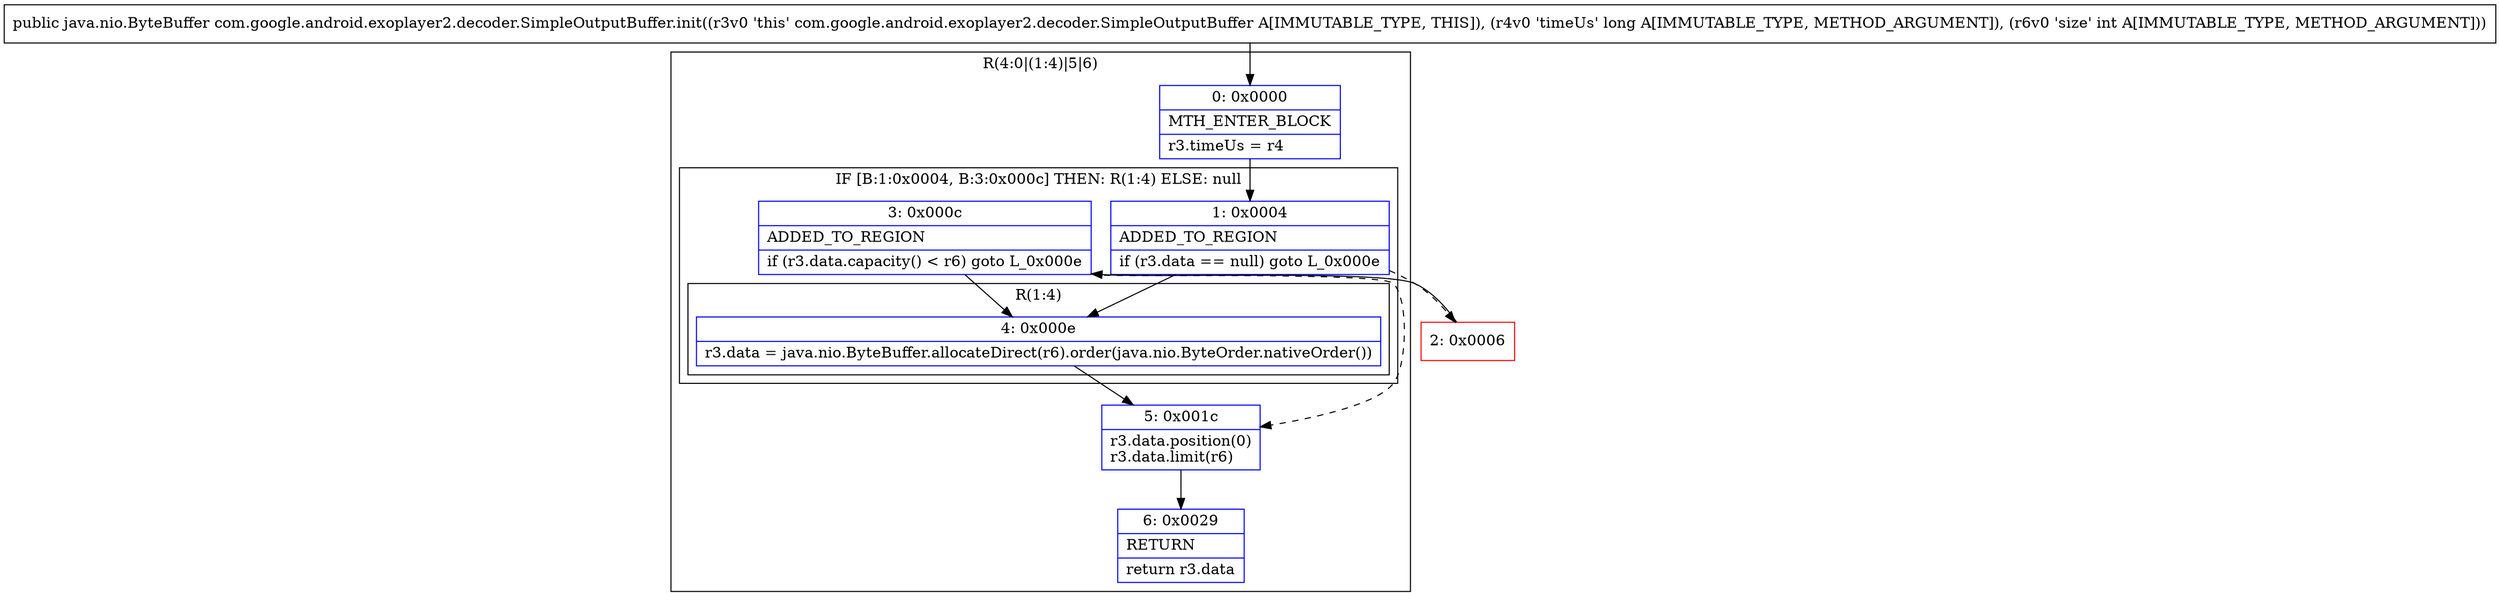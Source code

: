 digraph "CFG forcom.google.android.exoplayer2.decoder.SimpleOutputBuffer.init(JI)Ljava\/nio\/ByteBuffer;" {
subgraph cluster_Region_609840111 {
label = "R(4:0|(1:4)|5|6)";
node [shape=record,color=blue];
Node_0 [shape=record,label="{0\:\ 0x0000|MTH_ENTER_BLOCK\l|r3.timeUs = r4\l}"];
subgraph cluster_IfRegion_112884068 {
label = "IF [B:1:0x0004, B:3:0x000c] THEN: R(1:4) ELSE: null";
node [shape=record,color=blue];
Node_1 [shape=record,label="{1\:\ 0x0004|ADDED_TO_REGION\l|if (r3.data == null) goto L_0x000e\l}"];
Node_3 [shape=record,label="{3\:\ 0x000c|ADDED_TO_REGION\l|if (r3.data.capacity() \< r6) goto L_0x000e\l}"];
subgraph cluster_Region_1271378808 {
label = "R(1:4)";
node [shape=record,color=blue];
Node_4 [shape=record,label="{4\:\ 0x000e|r3.data = java.nio.ByteBuffer.allocateDirect(r6).order(java.nio.ByteOrder.nativeOrder())\l}"];
}
}
Node_5 [shape=record,label="{5\:\ 0x001c|r3.data.position(0)\lr3.data.limit(r6)\l}"];
Node_6 [shape=record,label="{6\:\ 0x0029|RETURN\l|return r3.data\l}"];
}
Node_2 [shape=record,color=red,label="{2\:\ 0x0006}"];
MethodNode[shape=record,label="{public java.nio.ByteBuffer com.google.android.exoplayer2.decoder.SimpleOutputBuffer.init((r3v0 'this' com.google.android.exoplayer2.decoder.SimpleOutputBuffer A[IMMUTABLE_TYPE, THIS]), (r4v0 'timeUs' long A[IMMUTABLE_TYPE, METHOD_ARGUMENT]), (r6v0 'size' int A[IMMUTABLE_TYPE, METHOD_ARGUMENT])) }"];
MethodNode -> Node_0;
Node_0 -> Node_1;
Node_1 -> Node_2[style=dashed];
Node_1 -> Node_4;
Node_3 -> Node_4;
Node_3 -> Node_5[style=dashed];
Node_4 -> Node_5;
Node_5 -> Node_6;
Node_2 -> Node_3;
}


